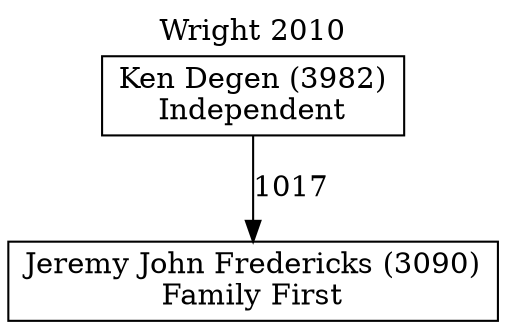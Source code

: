 // House preference flow
digraph "Jeremy John Fredericks (3090)_Wright_2010" {
	graph [label="Wright 2010" labelloc=t mclimit=10]
	node [shape=box]
	"Jeremy John Fredericks (3090)" [label="Jeremy John Fredericks (3090)
Family First"]
	"Ken Degen (3982)" [label="Ken Degen (3982)
Independent"]
	"Ken Degen (3982)" -> "Jeremy John Fredericks (3090)" [label=1017]
}
